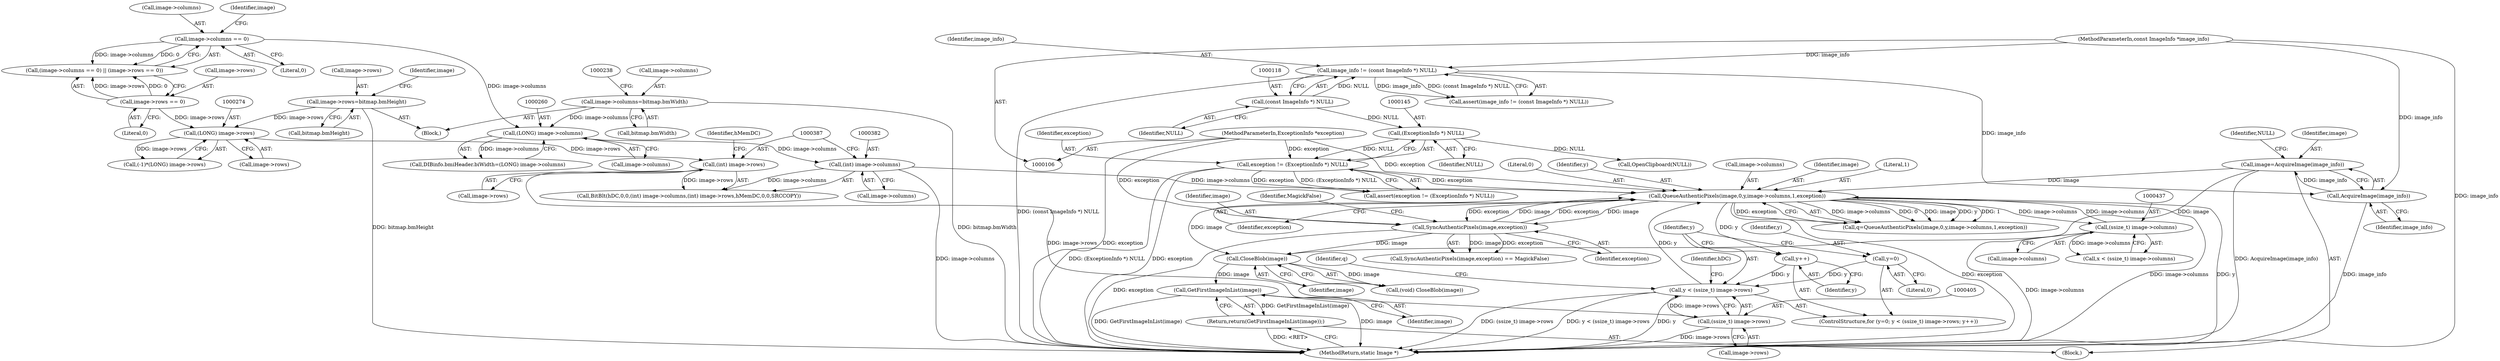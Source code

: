 digraph "0_ImageMagick_f6e9d0d9955e85bdd7540b251cd50d598dacc5e6_5@pointer" {
"1000485" [label="(Call,GetFirstImageInList(image))"];
"1000482" [label="(Call,CloseBlob(image))"];
"1000471" [label="(Call,SyncAuthenticPixels(image,exception))"];
"1000414" [label="(Call,QueueAuthenticPixels(image,0,y,image->columns,1,exception))"];
"1000153" [label="(Call,image=AcquireImage(image_info))"];
"1000155" [label="(Call,AcquireImage(image_info))"];
"1000115" [label="(Call,image_info != (const ImageInfo *) NULL)"];
"1000107" [label="(MethodParameterIn,const ImageInfo *image_info)"];
"1000117" [label="(Call,(const ImageInfo *) NULL)"];
"1000402" [label="(Call,y < (ssize_t) image->rows)"];
"1000399" [label="(Call,y=0)"];
"1000409" [label="(Call,y++)"];
"1000404" [label="(Call,(ssize_t) image->rows)"];
"1000386" [label="(Call,(int) image->rows)"];
"1000273" [label="(Call,(LONG) image->rows)"];
"1000217" [label="(Call,image->rows == 0)"];
"1000223" [label="(Call,image->rows=bitmap.bmHeight)"];
"1000381" [label="(Call,(int) image->columns)"];
"1000259" [label="(Call,(LONG) image->columns)"];
"1000230" [label="(Call,image->columns=bitmap.bmWidth)"];
"1000212" [label="(Call,image->columns == 0)"];
"1000436" [label="(Call,(ssize_t) image->columns)"];
"1000142" [label="(Call,exception != (ExceptionInfo *) NULL)"];
"1000108" [label="(MethodParameterIn,ExceptionInfo *exception)"];
"1000144" [label="(Call,(ExceptionInfo *) NULL)"];
"1000484" [label="(Return,return(GetFirstImageInList(image));)"];
"1000227" [label="(Call,bitmap.bmHeight)"];
"1000224" [label="(Call,image->rows)"];
"1000400" [label="(Identifier,y)"];
"1000438" [label="(Call,image->columns)"];
"1000388" [label="(Call,image->rows)"];
"1000275" [label="(Call,image->rows)"];
"1000416" [label="(Literal,0)"];
"1000406" [label="(Call,image->rows)"];
"1000399" [label="(Call,y=0)"];
"1000386" [label="(Call,(int) image->rows)"];
"1000484" [label="(Return,return(GetFirstImageInList(image));)"];
"1000417" [label="(Identifier,y)"];
"1000472" [label="(Identifier,image)"];
"1000213" [label="(Call,image->columns)"];
"1000473" [label="(Identifier,exception)"];
"1000109" [label="(Block,)"];
"1000434" [label="(Call,x < (ssize_t) image->columns)"];
"1000470" [label="(Call,SyncAuthenticPixels(image,exception) == MagickFalse)"];
"1000404" [label="(Call,(ssize_t) image->rows)"];
"1000486" [label="(Identifier,image)"];
"1000222" [label="(Block,)"];
"1000270" [label="(Call,(-1)*(LONG) image->rows)"];
"1000116" [label="(Identifier,image_info)"];
"1000480" [label="(Call,(void) CloseBlob(image))"];
"1000253" [label="(Call,DIBinfo.bmiHeader.biWidth=(LONG) image->columns)"];
"1000115" [label="(Call,image_info != (const ImageInfo *) NULL)"];
"1000381" [label="(Call,(int) image->columns)"];
"1000212" [label="(Call,image->columns == 0)"];
"1000119" [label="(Identifier,NULL)"];
"1000230" [label="(Call,image->columns=bitmap.bmWidth)"];
"1000261" [label="(Call,image->columns)"];
"1000418" [label="(Call,image->columns)"];
"1000485" [label="(Call,GetFirstImageInList(image))"];
"1000217" [label="(Call,image->rows == 0)"];
"1000415" [label="(Identifier,image)"];
"1000144" [label="(Call,(ExceptionInfo *) NULL)"];
"1000410" [label="(Identifier,y)"];
"1000259" [label="(Call,(LONG) image->columns)"];
"1000117" [label="(Call,(const ImageInfo *) NULL)"];
"1000107" [label="(MethodParameterIn,const ImageInfo *image_info)"];
"1000153" [label="(Call,image=AcquireImage(image_info))"];
"1000412" [label="(Call,q=QueueAuthenticPixels(image,0,y,image->columns,1,exception))"];
"1000232" [label="(Identifier,image)"];
"1000154" [label="(Identifier,image)"];
"1000216" [label="(Literal,0)"];
"1000474" [label="(Identifier,MagickFalse)"];
"1000143" [label="(Identifier,exception)"];
"1000161" [label="(Identifier,NULL)"];
"1000409" [label="(Call,y++)"];
"1000114" [label="(Call,assert(image_info != (const ImageInfo *) NULL))"];
"1000141" [label="(Call,assert(exception != (ExceptionInfo *) NULL))"];
"1000383" [label="(Call,image->columns)"];
"1000155" [label="(Call,AcquireImage(image_info))"];
"1000142" [label="(Call,exception != (ExceptionInfo *) NULL)"];
"1000377" [label="(Call,BitBlt(hDC,0,0,(int) image->columns,(int) image->rows,hMemDC,0,0,SRCCOPY))"];
"1000211" [label="(Call,(image->columns == 0) || (image->rows == 0))"];
"1000234" [label="(Call,bitmap.bmWidth)"];
"1000108" [label="(MethodParameterIn,ExceptionInfo *exception)"];
"1000146" [label="(Identifier,NULL)"];
"1000483" [label="(Identifier,image)"];
"1000223" [label="(Call,image->rows=bitmap.bmHeight)"];
"1000401" [label="(Literal,0)"];
"1000471" [label="(Call,SyncAuthenticPixels(image,exception))"];
"1000391" [label="(Identifier,hMemDC)"];
"1000414" [label="(Call,QueueAuthenticPixels(image,0,y,image->columns,1,exception))"];
"1000156" [label="(Identifier,image_info)"];
"1000477" [label="(Identifier,hDC)"];
"1000436" [label="(Call,(ssize_t) image->columns)"];
"1000218" [label="(Call,image->rows)"];
"1000219" [label="(Identifier,image)"];
"1000402" [label="(Call,y < (ssize_t) image->rows)"];
"1000487" [label="(MethodReturn,static Image *)"];
"1000413" [label="(Identifier,q)"];
"1000273" [label="(Call,(LONG) image->rows)"];
"1000221" [label="(Literal,0)"];
"1000231" [label="(Call,image->columns)"];
"1000482" [label="(Call,CloseBlob(image))"];
"1000421" [label="(Literal,1)"];
"1000398" [label="(ControlStructure,for (y=0; y < (ssize_t) image->rows; y++))"];
"1000422" [label="(Identifier,exception)"];
"1000160" [label="(Call,OpenClipboard(NULL))"];
"1000403" [label="(Identifier,y)"];
"1000485" -> "1000484"  [label="AST: "];
"1000485" -> "1000486"  [label="CFG: "];
"1000486" -> "1000485"  [label="AST: "];
"1000484" -> "1000485"  [label="CFG: "];
"1000485" -> "1000487"  [label="DDG: image"];
"1000485" -> "1000487"  [label="DDG: GetFirstImageInList(image)"];
"1000485" -> "1000484"  [label="DDG: GetFirstImageInList(image)"];
"1000482" -> "1000485"  [label="DDG: image"];
"1000482" -> "1000480"  [label="AST: "];
"1000482" -> "1000483"  [label="CFG: "];
"1000483" -> "1000482"  [label="AST: "];
"1000480" -> "1000482"  [label="CFG: "];
"1000482" -> "1000480"  [label="DDG: image"];
"1000471" -> "1000482"  [label="DDG: image"];
"1000153" -> "1000482"  [label="DDG: image"];
"1000414" -> "1000482"  [label="DDG: image"];
"1000471" -> "1000470"  [label="AST: "];
"1000471" -> "1000473"  [label="CFG: "];
"1000472" -> "1000471"  [label="AST: "];
"1000473" -> "1000471"  [label="AST: "];
"1000474" -> "1000471"  [label="CFG: "];
"1000471" -> "1000487"  [label="DDG: exception"];
"1000471" -> "1000414"  [label="DDG: image"];
"1000471" -> "1000414"  [label="DDG: exception"];
"1000471" -> "1000470"  [label="DDG: image"];
"1000471" -> "1000470"  [label="DDG: exception"];
"1000414" -> "1000471"  [label="DDG: image"];
"1000414" -> "1000471"  [label="DDG: exception"];
"1000108" -> "1000471"  [label="DDG: exception"];
"1000414" -> "1000412"  [label="AST: "];
"1000414" -> "1000422"  [label="CFG: "];
"1000415" -> "1000414"  [label="AST: "];
"1000416" -> "1000414"  [label="AST: "];
"1000417" -> "1000414"  [label="AST: "];
"1000418" -> "1000414"  [label="AST: "];
"1000421" -> "1000414"  [label="AST: "];
"1000422" -> "1000414"  [label="AST: "];
"1000412" -> "1000414"  [label="CFG: "];
"1000414" -> "1000487"  [label="DDG: exception"];
"1000414" -> "1000487"  [label="DDG: image->columns"];
"1000414" -> "1000487"  [label="DDG: y"];
"1000414" -> "1000409"  [label="DDG: y"];
"1000414" -> "1000412"  [label="DDG: image->columns"];
"1000414" -> "1000412"  [label="DDG: 0"];
"1000414" -> "1000412"  [label="DDG: image"];
"1000414" -> "1000412"  [label="DDG: y"];
"1000414" -> "1000412"  [label="DDG: 1"];
"1000414" -> "1000412"  [label="DDG: exception"];
"1000153" -> "1000414"  [label="DDG: image"];
"1000402" -> "1000414"  [label="DDG: y"];
"1000381" -> "1000414"  [label="DDG: image->columns"];
"1000436" -> "1000414"  [label="DDG: image->columns"];
"1000142" -> "1000414"  [label="DDG: exception"];
"1000108" -> "1000414"  [label="DDG: exception"];
"1000414" -> "1000436"  [label="DDG: image->columns"];
"1000153" -> "1000109"  [label="AST: "];
"1000153" -> "1000155"  [label="CFG: "];
"1000154" -> "1000153"  [label="AST: "];
"1000155" -> "1000153"  [label="AST: "];
"1000161" -> "1000153"  [label="CFG: "];
"1000153" -> "1000487"  [label="DDG: AcquireImage(image_info)"];
"1000155" -> "1000153"  [label="DDG: image_info"];
"1000155" -> "1000156"  [label="CFG: "];
"1000156" -> "1000155"  [label="AST: "];
"1000155" -> "1000487"  [label="DDG: image_info"];
"1000115" -> "1000155"  [label="DDG: image_info"];
"1000107" -> "1000155"  [label="DDG: image_info"];
"1000115" -> "1000114"  [label="AST: "];
"1000115" -> "1000117"  [label="CFG: "];
"1000116" -> "1000115"  [label="AST: "];
"1000117" -> "1000115"  [label="AST: "];
"1000114" -> "1000115"  [label="CFG: "];
"1000115" -> "1000487"  [label="DDG: (const ImageInfo *) NULL"];
"1000115" -> "1000114"  [label="DDG: image_info"];
"1000115" -> "1000114"  [label="DDG: (const ImageInfo *) NULL"];
"1000107" -> "1000115"  [label="DDG: image_info"];
"1000117" -> "1000115"  [label="DDG: NULL"];
"1000107" -> "1000106"  [label="AST: "];
"1000107" -> "1000487"  [label="DDG: image_info"];
"1000117" -> "1000119"  [label="CFG: "];
"1000118" -> "1000117"  [label="AST: "];
"1000119" -> "1000117"  [label="AST: "];
"1000117" -> "1000144"  [label="DDG: NULL"];
"1000402" -> "1000398"  [label="AST: "];
"1000402" -> "1000404"  [label="CFG: "];
"1000403" -> "1000402"  [label="AST: "];
"1000404" -> "1000402"  [label="AST: "];
"1000413" -> "1000402"  [label="CFG: "];
"1000477" -> "1000402"  [label="CFG: "];
"1000402" -> "1000487"  [label="DDG: (ssize_t) image->rows"];
"1000402" -> "1000487"  [label="DDG: y < (ssize_t) image->rows"];
"1000402" -> "1000487"  [label="DDG: y"];
"1000399" -> "1000402"  [label="DDG: y"];
"1000409" -> "1000402"  [label="DDG: y"];
"1000404" -> "1000402"  [label="DDG: image->rows"];
"1000399" -> "1000398"  [label="AST: "];
"1000399" -> "1000401"  [label="CFG: "];
"1000400" -> "1000399"  [label="AST: "];
"1000401" -> "1000399"  [label="AST: "];
"1000403" -> "1000399"  [label="CFG: "];
"1000409" -> "1000398"  [label="AST: "];
"1000409" -> "1000410"  [label="CFG: "];
"1000410" -> "1000409"  [label="AST: "];
"1000403" -> "1000409"  [label="CFG: "];
"1000404" -> "1000406"  [label="CFG: "];
"1000405" -> "1000404"  [label="AST: "];
"1000406" -> "1000404"  [label="AST: "];
"1000404" -> "1000487"  [label="DDG: image->rows"];
"1000386" -> "1000404"  [label="DDG: image->rows"];
"1000386" -> "1000377"  [label="AST: "];
"1000386" -> "1000388"  [label="CFG: "];
"1000387" -> "1000386"  [label="AST: "];
"1000388" -> "1000386"  [label="AST: "];
"1000391" -> "1000386"  [label="CFG: "];
"1000386" -> "1000377"  [label="DDG: image->rows"];
"1000273" -> "1000386"  [label="DDG: image->rows"];
"1000273" -> "1000270"  [label="AST: "];
"1000273" -> "1000275"  [label="CFG: "];
"1000274" -> "1000273"  [label="AST: "];
"1000275" -> "1000273"  [label="AST: "];
"1000270" -> "1000273"  [label="CFG: "];
"1000273" -> "1000270"  [label="DDG: image->rows"];
"1000217" -> "1000273"  [label="DDG: image->rows"];
"1000223" -> "1000273"  [label="DDG: image->rows"];
"1000217" -> "1000211"  [label="AST: "];
"1000217" -> "1000221"  [label="CFG: "];
"1000218" -> "1000217"  [label="AST: "];
"1000221" -> "1000217"  [label="AST: "];
"1000211" -> "1000217"  [label="CFG: "];
"1000217" -> "1000211"  [label="DDG: image->rows"];
"1000217" -> "1000211"  [label="DDG: 0"];
"1000223" -> "1000222"  [label="AST: "];
"1000223" -> "1000227"  [label="CFG: "];
"1000224" -> "1000223"  [label="AST: "];
"1000227" -> "1000223"  [label="AST: "];
"1000232" -> "1000223"  [label="CFG: "];
"1000223" -> "1000487"  [label="DDG: bitmap.bmHeight"];
"1000381" -> "1000377"  [label="AST: "];
"1000381" -> "1000383"  [label="CFG: "];
"1000382" -> "1000381"  [label="AST: "];
"1000383" -> "1000381"  [label="AST: "];
"1000387" -> "1000381"  [label="CFG: "];
"1000381" -> "1000487"  [label="DDG: image->columns"];
"1000381" -> "1000377"  [label="DDG: image->columns"];
"1000259" -> "1000381"  [label="DDG: image->columns"];
"1000259" -> "1000253"  [label="AST: "];
"1000259" -> "1000261"  [label="CFG: "];
"1000260" -> "1000259"  [label="AST: "];
"1000261" -> "1000259"  [label="AST: "];
"1000253" -> "1000259"  [label="CFG: "];
"1000259" -> "1000253"  [label="DDG: image->columns"];
"1000230" -> "1000259"  [label="DDG: image->columns"];
"1000212" -> "1000259"  [label="DDG: image->columns"];
"1000230" -> "1000222"  [label="AST: "];
"1000230" -> "1000234"  [label="CFG: "];
"1000231" -> "1000230"  [label="AST: "];
"1000234" -> "1000230"  [label="AST: "];
"1000238" -> "1000230"  [label="CFG: "];
"1000230" -> "1000487"  [label="DDG: bitmap.bmWidth"];
"1000212" -> "1000211"  [label="AST: "];
"1000212" -> "1000216"  [label="CFG: "];
"1000213" -> "1000212"  [label="AST: "];
"1000216" -> "1000212"  [label="AST: "];
"1000219" -> "1000212"  [label="CFG: "];
"1000211" -> "1000212"  [label="CFG: "];
"1000212" -> "1000211"  [label="DDG: image->columns"];
"1000212" -> "1000211"  [label="DDG: 0"];
"1000436" -> "1000434"  [label="AST: "];
"1000436" -> "1000438"  [label="CFG: "];
"1000437" -> "1000436"  [label="AST: "];
"1000438" -> "1000436"  [label="AST: "];
"1000434" -> "1000436"  [label="CFG: "];
"1000436" -> "1000487"  [label="DDG: image->columns"];
"1000436" -> "1000434"  [label="DDG: image->columns"];
"1000142" -> "1000141"  [label="AST: "];
"1000142" -> "1000144"  [label="CFG: "];
"1000143" -> "1000142"  [label="AST: "];
"1000144" -> "1000142"  [label="AST: "];
"1000141" -> "1000142"  [label="CFG: "];
"1000142" -> "1000487"  [label="DDG: (ExceptionInfo *) NULL"];
"1000142" -> "1000487"  [label="DDG: exception"];
"1000142" -> "1000141"  [label="DDG: exception"];
"1000142" -> "1000141"  [label="DDG: (ExceptionInfo *) NULL"];
"1000108" -> "1000142"  [label="DDG: exception"];
"1000144" -> "1000142"  [label="DDG: NULL"];
"1000108" -> "1000106"  [label="AST: "];
"1000108" -> "1000487"  [label="DDG: exception"];
"1000144" -> "1000146"  [label="CFG: "];
"1000145" -> "1000144"  [label="AST: "];
"1000146" -> "1000144"  [label="AST: "];
"1000144" -> "1000160"  [label="DDG: NULL"];
"1000484" -> "1000109"  [label="AST: "];
"1000487" -> "1000484"  [label="CFG: "];
"1000484" -> "1000487"  [label="DDG: <RET>"];
}
